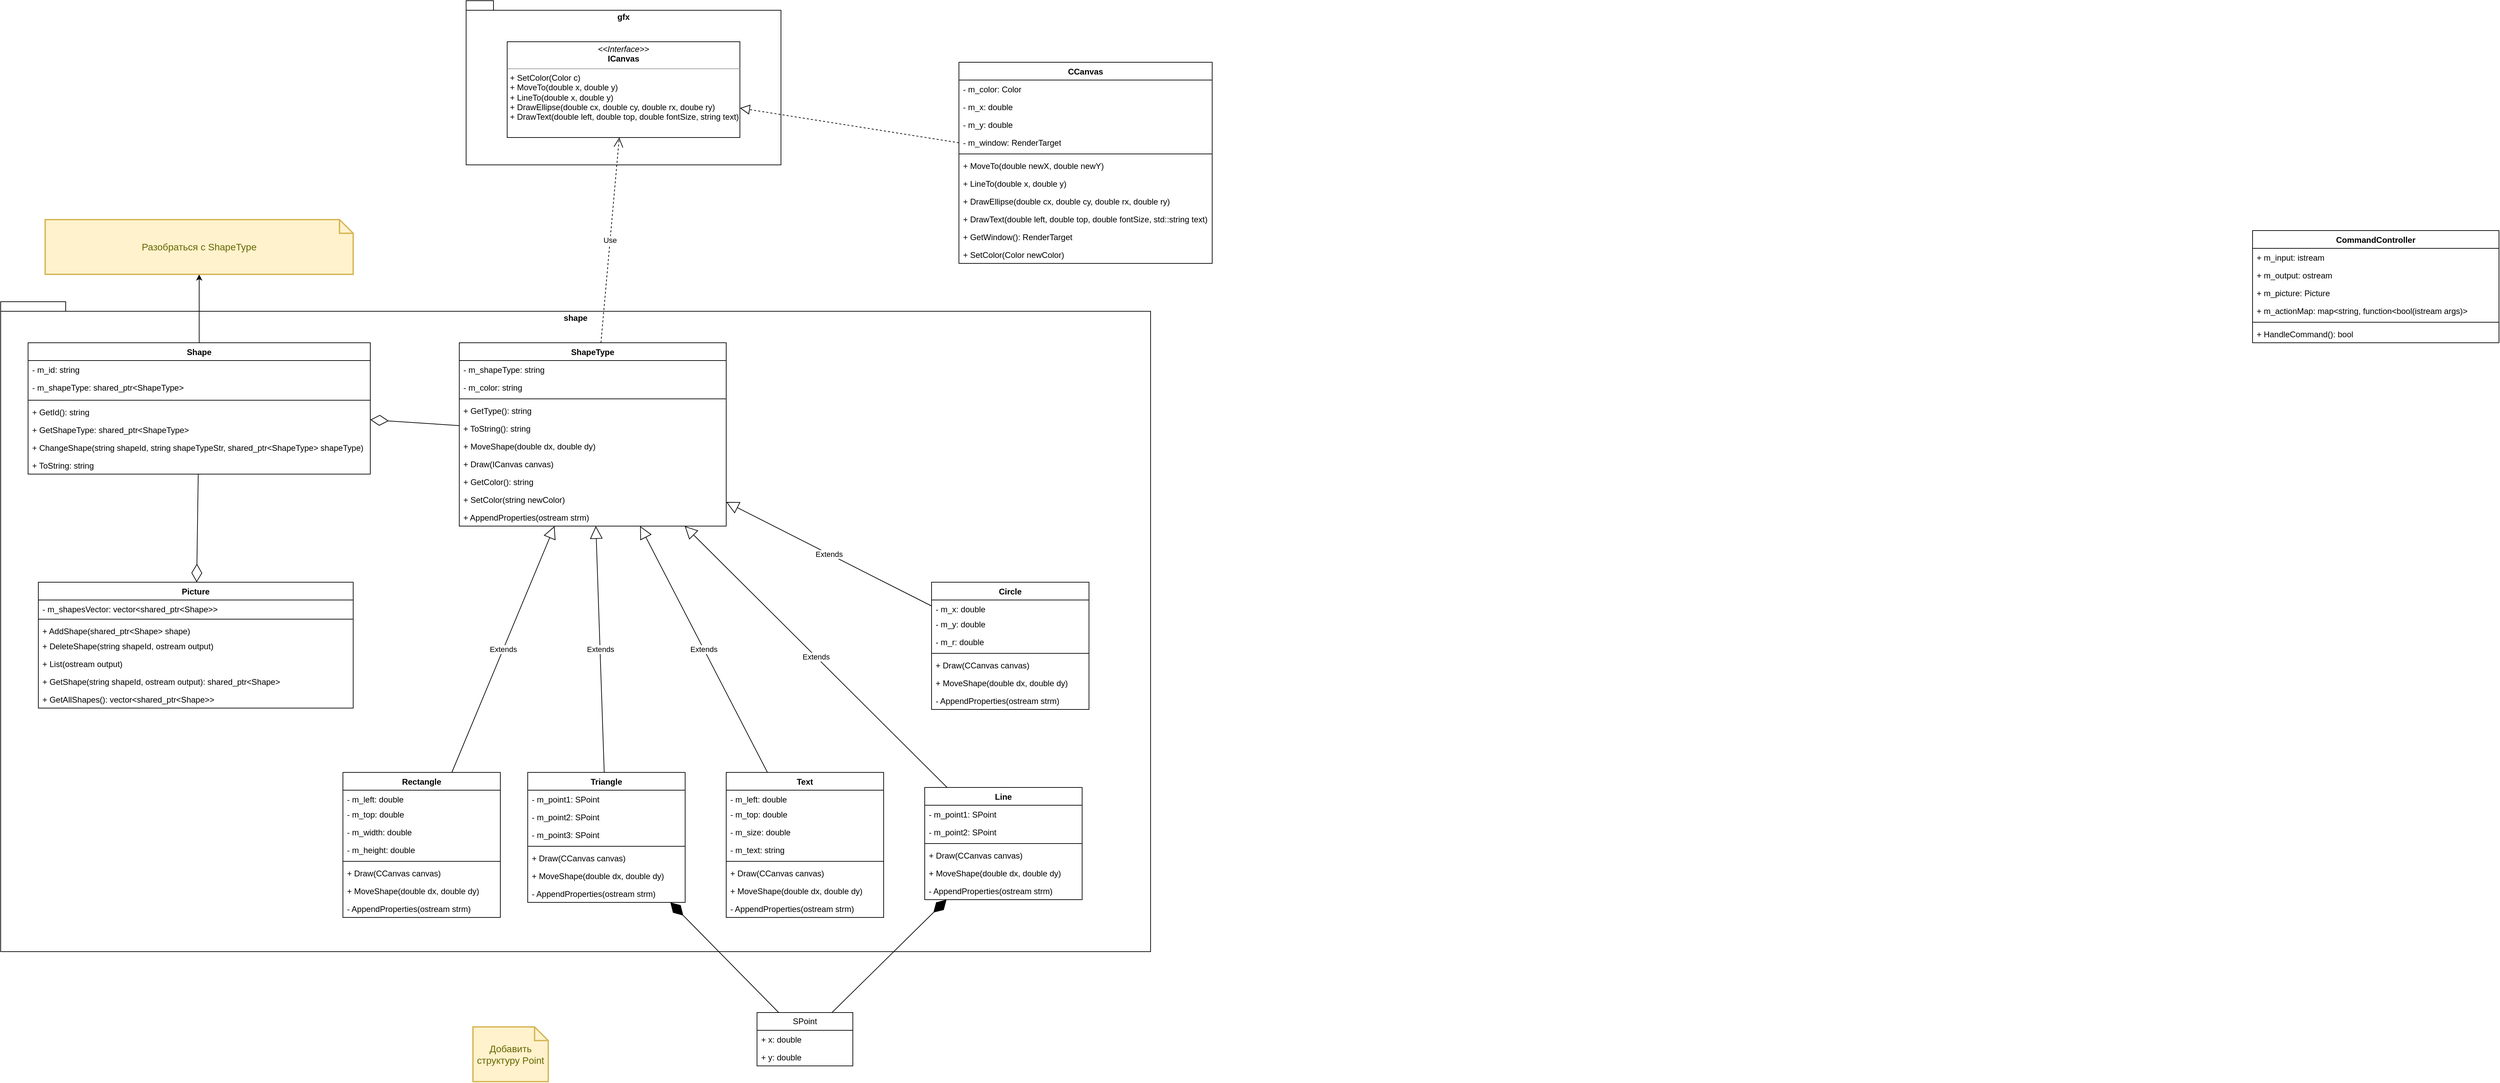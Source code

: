<mxfile version="22.1.18" type="device">
  <diagram name="Страница — 1" id="nJPeMRBX9m33vV_Kvsoa">
    <mxGraphModel dx="1313" dy="1822" grid="1" gridSize="10" guides="1" tooltips="1" connect="1" arrows="1" fold="1" page="1" pageScale="1" pageWidth="827" pageHeight="1169" math="0" shadow="0">
      <root>
        <mxCell id="0" />
        <mxCell id="1" parent="0" />
        <mxCell id="MxC2BdAEAgkzhx6BI11L-1" value="&lt;div style=&quot;line-height: 120%;&quot;&gt;&lt;span style=&quot;background-color: initial;&quot;&gt;&lt;font style=&quot;font-size: 12px;&quot;&gt;shape&lt;/font&gt;&lt;/span&gt;&lt;/div&gt;" style="shape=folder;fontStyle=1;spacingTop=10;tabWidth=40;tabHeight=14;tabPosition=left;html=1;whiteSpace=wrap;align=center;verticalAlign=top;" parent="1" vertex="1">
          <mxGeometry x="90" y="130" width="1680" height="950" as="geometry" />
        </mxCell>
        <mxCell id="4IrmZyPE69diGE8VM_Qp-2" style="edgeStyle=orthogonalEdgeStyle;rounded=0;orthogonalLoop=1;jettySize=auto;html=1;" parent="1" source="MxC2BdAEAgkzhx6BI11L-2" target="4IrmZyPE69diGE8VM_Qp-1" edge="1">
          <mxGeometry relative="1" as="geometry" />
        </mxCell>
        <mxCell id="MxC2BdAEAgkzhx6BI11L-2" value="Shape" style="swimlane;fontStyle=1;align=center;verticalAlign=top;childLayout=stackLayout;horizontal=1;startSize=26;horizontalStack=0;resizeParent=1;resizeParentMax=0;resizeLast=0;collapsible=1;marginBottom=0;whiteSpace=wrap;html=1;" parent="1" vertex="1">
          <mxGeometry x="130" y="190" width="500" height="192" as="geometry" />
        </mxCell>
        <mxCell id="MxC2BdAEAgkzhx6BI11L-3" value="- m_id: string" style="text;strokeColor=none;fillColor=none;align=left;verticalAlign=top;spacingLeft=4;spacingRight=4;overflow=hidden;rotatable=0;points=[[0,0.5],[1,0.5]];portConstraint=eastwest;whiteSpace=wrap;html=1;" parent="MxC2BdAEAgkzhx6BI11L-2" vertex="1">
          <mxGeometry y="26" width="500" height="26" as="geometry" />
        </mxCell>
        <mxCell id="MxC2BdAEAgkzhx6BI11L-6" value="- m_shapeType: shared_ptr&amp;lt;ShapeType&amp;gt;" style="text;align=left;verticalAlign=top;spacingLeft=4;spacingRight=4;overflow=hidden;rotatable=0;points=[[0,0.5],[1,0.5]];portConstraint=eastwest;whiteSpace=wrap;html=1;" parent="MxC2BdAEAgkzhx6BI11L-2" vertex="1">
          <mxGeometry y="52" width="500" height="28" as="geometry" />
        </mxCell>
        <mxCell id="MxC2BdAEAgkzhx6BI11L-4" value="" style="line;strokeWidth=1;fillColor=none;align=left;verticalAlign=middle;spacingTop=-1;spacingLeft=3;spacingRight=3;rotatable=0;labelPosition=right;points=[];portConstraint=eastwest;strokeColor=inherit;" parent="MxC2BdAEAgkzhx6BI11L-2" vertex="1">
          <mxGeometry y="80" width="500" height="8" as="geometry" />
        </mxCell>
        <mxCell id="MxC2BdAEAgkzhx6BI11L-5" value="+ GetId(): string" style="text;strokeColor=none;fillColor=none;align=left;verticalAlign=top;spacingLeft=4;spacingRight=4;overflow=hidden;rotatable=0;points=[[0,0.5],[1,0.5]];portConstraint=eastwest;whiteSpace=wrap;html=1;" parent="MxC2BdAEAgkzhx6BI11L-2" vertex="1">
          <mxGeometry y="88" width="500" height="26" as="geometry" />
        </mxCell>
        <mxCell id="MxC2BdAEAgkzhx6BI11L-10" value="+ GetShapeType: shared_ptr&amp;lt;ShapeType&amp;gt;" style="text;align=left;verticalAlign=top;spacingLeft=4;spacingRight=4;overflow=hidden;rotatable=0;points=[[0,0.5],[1,0.5]];portConstraint=eastwest;whiteSpace=wrap;html=1;" parent="MxC2BdAEAgkzhx6BI11L-2" vertex="1">
          <mxGeometry y="114" width="500" height="26" as="geometry" />
        </mxCell>
        <mxCell id="MxC2BdAEAgkzhx6BI11L-11" value="+ ChangeShape(string shapeId, string shapeTypeStr, shared_ptr&amp;lt;ShapeType&amp;gt; shapeType)" style="text;strokeColor=none;fillColor=none;align=left;verticalAlign=top;spacingLeft=4;spacingRight=4;overflow=hidden;rotatable=0;points=[[0,0.5],[1,0.5]];portConstraint=eastwest;whiteSpace=wrap;html=1;" parent="MxC2BdAEAgkzhx6BI11L-2" vertex="1">
          <mxGeometry y="140" width="500" height="26" as="geometry" />
        </mxCell>
        <mxCell id="MxC2BdAEAgkzhx6BI11L-9" value="+ ToString: string" style="text;strokeColor=none;fillColor=none;align=left;verticalAlign=top;spacingLeft=4;spacingRight=4;overflow=hidden;rotatable=0;points=[[0,0.5],[1,0.5]];portConstraint=eastwest;whiteSpace=wrap;html=1;" parent="MxC2BdAEAgkzhx6BI11L-2" vertex="1">
          <mxGeometry y="166" width="500" height="26" as="geometry" />
        </mxCell>
        <mxCell id="MxC2BdAEAgkzhx6BI11L-12" value="ShapeType" style="swimlane;fontStyle=1;align=center;verticalAlign=top;childLayout=stackLayout;horizontal=1;startSize=26;horizontalStack=0;resizeParent=1;resizeParentMax=0;resizeLast=0;collapsible=1;marginBottom=0;whiteSpace=wrap;html=1;" parent="1" vertex="1">
          <mxGeometry x="760" y="190" width="390" height="268" as="geometry" />
        </mxCell>
        <mxCell id="MxC2BdAEAgkzhx6BI11L-16" value="- m_shapeType: string" style="text;strokeColor=none;fillColor=none;align=left;verticalAlign=top;spacingLeft=4;spacingRight=4;overflow=hidden;rotatable=0;points=[[0,0.5],[1,0.5]];portConstraint=eastwest;whiteSpace=wrap;html=1;" parent="MxC2BdAEAgkzhx6BI11L-12" vertex="1">
          <mxGeometry y="26" width="390" height="26" as="geometry" />
        </mxCell>
        <mxCell id="MxC2BdAEAgkzhx6BI11L-13" value="- m_color: string" style="text;strokeColor=none;fillColor=none;align=left;verticalAlign=top;spacingLeft=4;spacingRight=4;overflow=hidden;rotatable=0;points=[[0,0.5],[1,0.5]];portConstraint=eastwest;whiteSpace=wrap;html=1;" parent="MxC2BdAEAgkzhx6BI11L-12" vertex="1">
          <mxGeometry y="52" width="390" height="26" as="geometry" />
        </mxCell>
        <mxCell id="MxC2BdAEAgkzhx6BI11L-14" value="" style="line;strokeWidth=1;fillColor=none;align=left;verticalAlign=middle;spacingTop=-1;spacingLeft=3;spacingRight=3;rotatable=0;labelPosition=right;points=[];portConstraint=eastwest;strokeColor=inherit;" parent="MxC2BdAEAgkzhx6BI11L-12" vertex="1">
          <mxGeometry y="78" width="390" height="8" as="geometry" />
        </mxCell>
        <mxCell id="MxC2BdAEAgkzhx6BI11L-15" value="+ GetType(): string" style="text;strokeColor=none;fillColor=none;align=left;verticalAlign=top;spacingLeft=4;spacingRight=4;overflow=hidden;rotatable=0;points=[[0,0.5],[1,0.5]];portConstraint=eastwest;whiteSpace=wrap;html=1;" parent="MxC2BdAEAgkzhx6BI11L-12" vertex="1">
          <mxGeometry y="86" width="390" height="26" as="geometry" />
        </mxCell>
        <mxCell id="MxC2BdAEAgkzhx6BI11L-18" value="+ ToString(): string" style="text;strokeColor=none;fillColor=none;align=left;verticalAlign=top;spacingLeft=4;spacingRight=4;overflow=hidden;rotatable=0;points=[[0,0.5],[1,0.5]];portConstraint=eastwest;whiteSpace=wrap;html=1;" parent="MxC2BdAEAgkzhx6BI11L-12" vertex="1">
          <mxGeometry y="112" width="390" height="26" as="geometry" />
        </mxCell>
        <mxCell id="MxC2BdAEAgkzhx6BI11L-21" value="+ MoveShape(double dx, double dy)" style="text;strokeColor=none;fillColor=none;align=left;verticalAlign=top;spacingLeft=4;spacingRight=4;overflow=hidden;rotatable=0;points=[[0,0.5],[1,0.5]];portConstraint=eastwest;whiteSpace=wrap;html=1;" parent="MxC2BdAEAgkzhx6BI11L-12" vertex="1">
          <mxGeometry y="138" width="390" height="26" as="geometry" />
        </mxCell>
        <mxCell id="MxC2BdAEAgkzhx6BI11L-23" value="+ Draw(ICanvas canvas)" style="text;align=left;verticalAlign=top;spacingLeft=4;spacingRight=4;overflow=hidden;rotatable=0;points=[[0,0.5],[1,0.5]];portConstraint=eastwest;whiteSpace=wrap;html=1;" parent="MxC2BdAEAgkzhx6BI11L-12" vertex="1">
          <mxGeometry y="164" width="390" height="26" as="geometry" />
        </mxCell>
        <mxCell id="MxC2BdAEAgkzhx6BI11L-17" value="+ GetColor(): string" style="text;strokeColor=none;fillColor=none;align=left;verticalAlign=top;spacingLeft=4;spacingRight=4;overflow=hidden;rotatable=0;points=[[0,0.5],[1,0.5]];portConstraint=eastwest;whiteSpace=wrap;html=1;" parent="MxC2BdAEAgkzhx6BI11L-12" vertex="1">
          <mxGeometry y="190" width="390" height="26" as="geometry" />
        </mxCell>
        <mxCell id="MxC2BdAEAgkzhx6BI11L-19" value="+ SetColor(string newColor)&amp;nbsp;" style="text;strokeColor=none;fillColor=none;align=left;verticalAlign=top;spacingLeft=4;spacingRight=4;overflow=hidden;rotatable=0;points=[[0,0.5],[1,0.5]];portConstraint=eastwest;whiteSpace=wrap;html=1;" parent="MxC2BdAEAgkzhx6BI11L-12" vertex="1">
          <mxGeometry y="216" width="390" height="26" as="geometry" />
        </mxCell>
        <mxCell id="MxC2BdAEAgkzhx6BI11L-22" value="+ AppendProperties(ostream strm)" style="text;strokeColor=none;fillColor=none;align=left;verticalAlign=top;spacingLeft=4;spacingRight=4;overflow=hidden;rotatable=0;points=[[0,0.5],[1,0.5]];portConstraint=eastwest;whiteSpace=wrap;html=1;" parent="MxC2BdAEAgkzhx6BI11L-12" vertex="1">
          <mxGeometry y="242" width="390" height="26" as="geometry" />
        </mxCell>
        <mxCell id="MxC2BdAEAgkzhx6BI11L-33" value="SPoint" style="swimlane;fontStyle=0;childLayout=stackLayout;horizontal=1;startSize=26;fillColor=none;horizontalStack=0;resizeParent=1;resizeParentMax=0;resizeLast=0;collapsible=1;marginBottom=0;whiteSpace=wrap;html=1;" parent="1" vertex="1">
          <mxGeometry x="1195" y="1169" width="140" height="78" as="geometry" />
        </mxCell>
        <mxCell id="MxC2BdAEAgkzhx6BI11L-35" value="+ x: double" style="text;strokeColor=none;fillColor=none;align=left;verticalAlign=top;spacingLeft=4;spacingRight=4;overflow=hidden;rotatable=0;points=[[0,0.5],[1,0.5]];portConstraint=eastwest;whiteSpace=wrap;html=1;" parent="MxC2BdAEAgkzhx6BI11L-33" vertex="1">
          <mxGeometry y="26" width="140" height="26" as="geometry" />
        </mxCell>
        <mxCell id="MxC2BdAEAgkzhx6BI11L-36" value="+ y: double" style="text;strokeColor=none;fillColor=none;align=left;verticalAlign=top;spacingLeft=4;spacingRight=4;overflow=hidden;rotatable=0;points=[[0,0.5],[1,0.5]];portConstraint=eastwest;whiteSpace=wrap;html=1;" parent="MxC2BdAEAgkzhx6BI11L-33" vertex="1">
          <mxGeometry y="52" width="140" height="26" as="geometry" />
        </mxCell>
        <mxCell id="MxC2BdAEAgkzhx6BI11L-37" value="CommandController" style="swimlane;fontStyle=1;align=center;verticalAlign=top;childLayout=stackLayout;horizontal=1;startSize=26;horizontalStack=0;resizeParent=1;resizeParentMax=0;resizeLast=0;collapsible=1;marginBottom=0;whiteSpace=wrap;html=1;" parent="1" vertex="1">
          <mxGeometry x="3380" y="26" width="360" height="164" as="geometry" />
        </mxCell>
        <mxCell id="MxC2BdAEAgkzhx6BI11L-38" value="+ m_input: istream" style="text;strokeColor=none;fillColor=none;align=left;verticalAlign=top;spacingLeft=4;spacingRight=4;overflow=hidden;rotatable=0;points=[[0,0.5],[1,0.5]];portConstraint=eastwest;whiteSpace=wrap;html=1;" parent="MxC2BdAEAgkzhx6BI11L-37" vertex="1">
          <mxGeometry y="26" width="360" height="26" as="geometry" />
        </mxCell>
        <mxCell id="MxC2BdAEAgkzhx6BI11L-41" value="+ m_output: ostream" style="text;strokeColor=none;fillColor=none;align=left;verticalAlign=top;spacingLeft=4;spacingRight=4;overflow=hidden;rotatable=0;points=[[0,0.5],[1,0.5]];portConstraint=eastwest;whiteSpace=wrap;html=1;" parent="MxC2BdAEAgkzhx6BI11L-37" vertex="1">
          <mxGeometry y="52" width="360" height="26" as="geometry" />
        </mxCell>
        <mxCell id="MxC2BdAEAgkzhx6BI11L-42" value="+ m_picture: Picture" style="text;strokeColor=none;fillColor=none;align=left;verticalAlign=top;spacingLeft=4;spacingRight=4;overflow=hidden;rotatable=0;points=[[0,0.5],[1,0.5]];portConstraint=eastwest;whiteSpace=wrap;html=1;" parent="MxC2BdAEAgkzhx6BI11L-37" vertex="1">
          <mxGeometry y="78" width="360" height="26" as="geometry" />
        </mxCell>
        <mxCell id="MxC2BdAEAgkzhx6BI11L-43" value="+ m_actionMap: map&amp;lt;string, function&amp;lt;bool(istream args)&amp;gt;" style="text;strokeColor=none;fillColor=none;align=left;verticalAlign=top;spacingLeft=4;spacingRight=4;overflow=hidden;rotatable=0;points=[[0,0.5],[1,0.5]];portConstraint=eastwest;whiteSpace=wrap;html=1;" parent="MxC2BdAEAgkzhx6BI11L-37" vertex="1">
          <mxGeometry y="104" width="360" height="26" as="geometry" />
        </mxCell>
        <mxCell id="MxC2BdAEAgkzhx6BI11L-39" value="" style="line;strokeWidth=1;fillColor=none;align=left;verticalAlign=middle;spacingTop=-1;spacingLeft=3;spacingRight=3;rotatable=0;labelPosition=right;points=[];portConstraint=eastwest;strokeColor=inherit;" parent="MxC2BdAEAgkzhx6BI11L-37" vertex="1">
          <mxGeometry y="130" width="360" height="8" as="geometry" />
        </mxCell>
        <mxCell id="MxC2BdAEAgkzhx6BI11L-40" value="+ HandleCommand(): bool" style="text;strokeColor=none;fillColor=none;align=left;verticalAlign=top;spacingLeft=4;spacingRight=4;overflow=hidden;rotatable=0;points=[[0,0.5],[1,0.5]];portConstraint=eastwest;whiteSpace=wrap;html=1;" parent="MxC2BdAEAgkzhx6BI11L-37" vertex="1">
          <mxGeometry y="138" width="360" height="26" as="geometry" />
        </mxCell>
        <mxCell id="MxC2BdAEAgkzhx6BI11L-44" value="gfx" style="shape=folder;fontStyle=1;spacingTop=10;tabWidth=40;tabHeight=14;tabPosition=left;html=1;whiteSpace=wrap;verticalAlign=top;" parent="1" vertex="1">
          <mxGeometry x="770" y="-310" width="460" height="240" as="geometry" />
        </mxCell>
        <mxCell id="MxC2BdAEAgkzhx6BI11L-45" value="&lt;p style=&quot;margin:0px;margin-top:4px;text-align:center;&quot;&gt;&lt;i&gt;&amp;lt;&amp;lt;Interface&amp;gt;&amp;gt;&lt;/i&gt;&lt;br&gt;&lt;b&gt;ICanvas&lt;/b&gt;&lt;/p&gt;&lt;hr size=&quot;1&quot;&gt;&lt;p style=&quot;margin:0px;margin-left:4px;&quot;&gt;+ SetColor(Color c)&lt;br&gt;+ MoveTo(double x, double y)&lt;/p&gt;&lt;p style=&quot;margin:0px;margin-left:4px;&quot;&gt;+ LineTo(double x, double y)&lt;br&gt;&lt;/p&gt;&lt;p style=&quot;margin:0px;margin-left:4px;&quot;&gt;+ DrawEllipse(double cx, double cy, double rx, doube ry)&lt;/p&gt;&lt;p style=&quot;margin:0px;margin-left:4px;&quot;&gt;+ DrawText(double left, double top, double fontSize, string text)&lt;/p&gt;" style="verticalAlign=top;align=left;overflow=fill;fontSize=12;fontFamily=Helvetica;html=1;whiteSpace=wrap;" parent="1" vertex="1">
          <mxGeometry x="830" y="-250" width="340" height="140" as="geometry" />
        </mxCell>
        <mxCell id="MxC2BdAEAgkzhx6BI11L-50" value="CCanvas" style="swimlane;fontStyle=1;align=center;verticalAlign=top;childLayout=stackLayout;horizontal=1;startSize=26;horizontalStack=0;resizeParent=1;resizeParentMax=0;resizeLast=0;collapsible=1;marginBottom=0;whiteSpace=wrap;html=1;" parent="1" vertex="1">
          <mxGeometry x="1490" y="-220" width="370" height="294" as="geometry" />
        </mxCell>
        <mxCell id="MxC2BdAEAgkzhx6BI11L-51" value="- m_color: Color" style="text;strokeColor=none;fillColor=none;align=left;verticalAlign=top;spacingLeft=4;spacingRight=4;overflow=hidden;rotatable=0;points=[[0,0.5],[1,0.5]];portConstraint=eastwest;whiteSpace=wrap;html=1;" parent="MxC2BdAEAgkzhx6BI11L-50" vertex="1">
          <mxGeometry y="26" width="370" height="26" as="geometry" />
        </mxCell>
        <mxCell id="MxC2BdAEAgkzhx6BI11L-55" value="- m_x: double" style="text;strokeColor=none;fillColor=none;align=left;verticalAlign=top;spacingLeft=4;spacingRight=4;overflow=hidden;rotatable=0;points=[[0,0.5],[1,0.5]];portConstraint=eastwest;whiteSpace=wrap;html=1;" parent="MxC2BdAEAgkzhx6BI11L-50" vertex="1">
          <mxGeometry y="52" width="370" height="26" as="geometry" />
        </mxCell>
        <mxCell id="MxC2BdAEAgkzhx6BI11L-54" value="- m_y: double" style="text;strokeColor=none;fillColor=none;align=left;verticalAlign=top;spacingLeft=4;spacingRight=4;overflow=hidden;rotatable=0;points=[[0,0.5],[1,0.5]];portConstraint=eastwest;whiteSpace=wrap;html=1;" parent="MxC2BdAEAgkzhx6BI11L-50" vertex="1">
          <mxGeometry y="78" width="370" height="26" as="geometry" />
        </mxCell>
        <mxCell id="MxC2BdAEAgkzhx6BI11L-56" value="- m_window: RenderTarget" style="text;strokeColor=none;fillColor=none;align=left;verticalAlign=top;spacingLeft=4;spacingRight=4;overflow=hidden;rotatable=0;points=[[0,0.5],[1,0.5]];portConstraint=eastwest;whiteSpace=wrap;html=1;" parent="MxC2BdAEAgkzhx6BI11L-50" vertex="1">
          <mxGeometry y="104" width="370" height="26" as="geometry" />
        </mxCell>
        <mxCell id="MxC2BdAEAgkzhx6BI11L-52" value="" style="line;strokeWidth=1;fillColor=none;align=left;verticalAlign=middle;spacingTop=-1;spacingLeft=3;spacingRight=3;rotatable=0;labelPosition=right;points=[];portConstraint=eastwest;strokeColor=inherit;" parent="MxC2BdAEAgkzhx6BI11L-50" vertex="1">
          <mxGeometry y="130" width="370" height="8" as="geometry" />
        </mxCell>
        <mxCell id="MxC2BdAEAgkzhx6BI11L-59" value="+ MoveTo(double newX, double newY)" style="text;strokeColor=none;fillColor=none;align=left;verticalAlign=top;spacingLeft=4;spacingRight=4;overflow=hidden;rotatable=0;points=[[0,0.5],[1,0.5]];portConstraint=eastwest;whiteSpace=wrap;html=1;" parent="MxC2BdAEAgkzhx6BI11L-50" vertex="1">
          <mxGeometry y="138" width="370" height="26" as="geometry" />
        </mxCell>
        <mxCell id="MxC2BdAEAgkzhx6BI11L-58" value="+ LineTo(double x, double y)" style="text;strokeColor=none;fillColor=none;align=left;verticalAlign=top;spacingLeft=4;spacingRight=4;overflow=hidden;rotatable=0;points=[[0,0.5],[1,0.5]];portConstraint=eastwest;whiteSpace=wrap;html=1;" parent="MxC2BdAEAgkzhx6BI11L-50" vertex="1">
          <mxGeometry y="164" width="370" height="26" as="geometry" />
        </mxCell>
        <mxCell id="MxC2BdAEAgkzhx6BI11L-62" value="+ DrawEllipse(double cx, double cy, double rx, double ry)" style="text;strokeColor=none;fillColor=none;align=left;verticalAlign=top;spacingLeft=4;spacingRight=4;overflow=hidden;rotatable=0;points=[[0,0.5],[1,0.5]];portConstraint=eastwest;whiteSpace=wrap;html=1;" parent="MxC2BdAEAgkzhx6BI11L-50" vertex="1">
          <mxGeometry y="190" width="370" height="26" as="geometry" />
        </mxCell>
        <mxCell id="MxC2BdAEAgkzhx6BI11L-60" value="+ DrawText(double left, double top, double fontSize, std::string text)" style="text;strokeColor=none;fillColor=none;align=left;verticalAlign=top;spacingLeft=4;spacingRight=4;overflow=hidden;rotatable=0;points=[[0,0.5],[1,0.5]];portConstraint=eastwest;whiteSpace=wrap;html=1;" parent="MxC2BdAEAgkzhx6BI11L-50" vertex="1">
          <mxGeometry y="216" width="370" height="26" as="geometry" />
        </mxCell>
        <mxCell id="MxC2BdAEAgkzhx6BI11L-63" value="+ GetWindow(): RenderTarget" style="text;strokeColor=none;fillColor=none;align=left;verticalAlign=top;spacingLeft=4;spacingRight=4;overflow=hidden;rotatable=0;points=[[0,0.5],[1,0.5]];portConstraint=eastwest;whiteSpace=wrap;html=1;" parent="MxC2BdAEAgkzhx6BI11L-50" vertex="1">
          <mxGeometry y="242" width="370" height="26" as="geometry" />
        </mxCell>
        <mxCell id="MxC2BdAEAgkzhx6BI11L-53" value="+ SetColor(Color newColor)" style="text;strokeColor=none;fillColor=none;align=left;verticalAlign=top;spacingLeft=4;spacingRight=4;overflow=hidden;rotatable=0;points=[[0,0.5],[1,0.5]];portConstraint=eastwest;whiteSpace=wrap;html=1;" parent="MxC2BdAEAgkzhx6BI11L-50" vertex="1">
          <mxGeometry y="268" width="370" height="26" as="geometry" />
        </mxCell>
        <mxCell id="MxC2BdAEAgkzhx6BI11L-64" value="" style="endArrow=block;dashed=1;endFill=0;endSize=12;html=1;rounded=0;" parent="1" source="MxC2BdAEAgkzhx6BI11L-50" target="MxC2BdAEAgkzhx6BI11L-45" edge="1">
          <mxGeometry width="160" relative="1" as="geometry">
            <mxPoint x="850" y="30" as="sourcePoint" />
            <mxPoint x="1010" y="30" as="targetPoint" />
          </mxGeometry>
        </mxCell>
        <mxCell id="MxC2BdAEAgkzhx6BI11L-65" value="Circle" style="swimlane;fontStyle=1;align=center;verticalAlign=top;childLayout=stackLayout;horizontal=1;startSize=26;horizontalStack=0;resizeParent=1;resizeParentMax=0;resizeLast=0;collapsible=1;marginBottom=0;whiteSpace=wrap;html=1;" parent="1" vertex="1">
          <mxGeometry x="1450" y="540" width="230" height="186" as="geometry" />
        </mxCell>
        <mxCell id="MxC2BdAEAgkzhx6BI11L-66" value="- m_x: double" style="text;strokeColor=none;fillColor=none;align=left;verticalAlign=top;spacingLeft=4;spacingRight=4;overflow=hidden;rotatable=0;points=[[0,0.5],[1,0.5]];portConstraint=eastwest;whiteSpace=wrap;html=1;" parent="MxC2BdAEAgkzhx6BI11L-65" vertex="1">
          <mxGeometry y="26" width="230" height="22" as="geometry" />
        </mxCell>
        <mxCell id="MxC2BdAEAgkzhx6BI11L-69" value="- m_y: double" style="text;strokeColor=none;fillColor=none;align=left;verticalAlign=top;spacingLeft=4;spacingRight=4;overflow=hidden;rotatable=0;points=[[0,0.5],[1,0.5]];portConstraint=eastwest;whiteSpace=wrap;html=1;" parent="MxC2BdAEAgkzhx6BI11L-65" vertex="1">
          <mxGeometry y="48" width="230" height="26" as="geometry" />
        </mxCell>
        <mxCell id="MxC2BdAEAgkzhx6BI11L-70" value="- m_r: double" style="text;strokeColor=none;fillColor=none;align=left;verticalAlign=top;spacingLeft=4;spacingRight=4;overflow=hidden;rotatable=0;points=[[0,0.5],[1,0.5]];portConstraint=eastwest;whiteSpace=wrap;html=1;" parent="MxC2BdAEAgkzhx6BI11L-65" vertex="1">
          <mxGeometry y="74" width="230" height="26" as="geometry" />
        </mxCell>
        <mxCell id="MxC2BdAEAgkzhx6BI11L-67" value="" style="line;strokeWidth=1;fillColor=none;align=left;verticalAlign=middle;spacingTop=-1;spacingLeft=3;spacingRight=3;rotatable=0;labelPosition=right;points=[];portConstraint=eastwest;strokeColor=inherit;" parent="MxC2BdAEAgkzhx6BI11L-65" vertex="1">
          <mxGeometry y="100" width="230" height="8" as="geometry" />
        </mxCell>
        <mxCell id="MxC2BdAEAgkzhx6BI11L-71" value="+ Draw(CCanvas canvas)" style="text;strokeColor=none;fillColor=none;align=left;verticalAlign=top;spacingLeft=4;spacingRight=4;overflow=hidden;rotatable=0;points=[[0,0.5],[1,0.5]];portConstraint=eastwest;whiteSpace=wrap;html=1;" parent="MxC2BdAEAgkzhx6BI11L-65" vertex="1">
          <mxGeometry y="108" width="230" height="26" as="geometry" />
        </mxCell>
        <mxCell id="MxC2BdAEAgkzhx6BI11L-72" value="+ MoveShape(double dx, double dy)" style="text;strokeColor=none;fillColor=none;align=left;verticalAlign=top;spacingLeft=4;spacingRight=4;overflow=hidden;rotatable=0;points=[[0,0.5],[1,0.5]];portConstraint=eastwest;whiteSpace=wrap;html=1;" parent="MxC2BdAEAgkzhx6BI11L-65" vertex="1">
          <mxGeometry y="134" width="230" height="26" as="geometry" />
        </mxCell>
        <mxCell id="MxC2BdAEAgkzhx6BI11L-68" value="- AppendProperties(ostream strm)" style="text;strokeColor=none;fillColor=none;align=left;verticalAlign=top;spacingLeft=4;spacingRight=4;overflow=hidden;rotatable=0;points=[[0,0.5],[1,0.5]];portConstraint=eastwest;whiteSpace=wrap;html=1;" parent="MxC2BdAEAgkzhx6BI11L-65" vertex="1">
          <mxGeometry y="160" width="230" height="26" as="geometry" />
        </mxCell>
        <mxCell id="MxC2BdAEAgkzhx6BI11L-73" value="Extends" style="endArrow=block;endSize=16;endFill=0;html=1;rounded=0;" parent="1" source="MxC2BdAEAgkzhx6BI11L-65" target="MxC2BdAEAgkzhx6BI11L-12" edge="1">
          <mxGeometry width="160" relative="1" as="geometry">
            <mxPoint x="650" y="640" as="sourcePoint" />
            <mxPoint x="810" y="640" as="targetPoint" />
          </mxGeometry>
        </mxCell>
        <mxCell id="MxC2BdAEAgkzhx6BI11L-83" value="Line" style="swimlane;fontStyle=1;align=center;verticalAlign=top;childLayout=stackLayout;horizontal=1;startSize=26;horizontalStack=0;resizeParent=1;resizeParentMax=0;resizeLast=0;collapsible=1;marginBottom=0;whiteSpace=wrap;html=1;" parent="1" vertex="1">
          <mxGeometry x="1440" y="840" width="230" height="164" as="geometry" />
        </mxCell>
        <mxCell id="iy31GjfVQYXEVx-6DrOy-4" value="- m_point1: SPoint" style="text;strokeColor=none;fillColor=none;align=left;verticalAlign=top;spacingLeft=4;spacingRight=4;overflow=hidden;rotatable=0;points=[[0,0.5],[1,0.5]];portConstraint=eastwest;whiteSpace=wrap;html=1;" parent="MxC2BdAEAgkzhx6BI11L-83" vertex="1">
          <mxGeometry y="26" width="230" height="26" as="geometry" />
        </mxCell>
        <mxCell id="MxC2BdAEAgkzhx6BI11L-86" value="- m_point2: SPoint" style="text;strokeColor=none;fillColor=none;align=left;verticalAlign=top;spacingLeft=4;spacingRight=4;overflow=hidden;rotatable=0;points=[[0,0.5],[1,0.5]];portConstraint=eastwest;whiteSpace=wrap;html=1;" parent="MxC2BdAEAgkzhx6BI11L-83" vertex="1">
          <mxGeometry y="52" width="230" height="26" as="geometry" />
        </mxCell>
        <mxCell id="MxC2BdAEAgkzhx6BI11L-87" value="" style="line;strokeWidth=1;fillColor=none;align=left;verticalAlign=middle;spacingTop=-1;spacingLeft=3;spacingRight=3;rotatable=0;labelPosition=right;points=[];portConstraint=eastwest;strokeColor=inherit;" parent="MxC2BdAEAgkzhx6BI11L-83" vertex="1">
          <mxGeometry y="78" width="230" height="8" as="geometry" />
        </mxCell>
        <mxCell id="MxC2BdAEAgkzhx6BI11L-88" value="+ Draw(CCanvas canvas)" style="text;strokeColor=none;fillColor=none;align=left;verticalAlign=top;spacingLeft=4;spacingRight=4;overflow=hidden;rotatable=0;points=[[0,0.5],[1,0.5]];portConstraint=eastwest;whiteSpace=wrap;html=1;" parent="MxC2BdAEAgkzhx6BI11L-83" vertex="1">
          <mxGeometry y="86" width="230" height="26" as="geometry" />
        </mxCell>
        <mxCell id="MxC2BdAEAgkzhx6BI11L-90" value="+ MoveShape(double dx, double dy)" style="text;strokeColor=none;fillColor=none;align=left;verticalAlign=top;spacingLeft=4;spacingRight=4;overflow=hidden;rotatable=0;points=[[0,0.5],[1,0.5]];portConstraint=eastwest;whiteSpace=wrap;html=1;" parent="MxC2BdAEAgkzhx6BI11L-83" vertex="1">
          <mxGeometry y="112" width="230" height="26" as="geometry" />
        </mxCell>
        <mxCell id="MxC2BdAEAgkzhx6BI11L-89" value="- AppendProperties(ostream strm)" style="text;strokeColor=none;fillColor=none;align=left;verticalAlign=top;spacingLeft=4;spacingRight=4;overflow=hidden;rotatable=0;points=[[0,0.5],[1,0.5]];portConstraint=eastwest;whiteSpace=wrap;html=1;" parent="MxC2BdAEAgkzhx6BI11L-83" vertex="1">
          <mxGeometry y="138" width="230" height="26" as="geometry" />
        </mxCell>
        <mxCell id="MxC2BdAEAgkzhx6BI11L-92" value="Extends" style="endArrow=block;endSize=16;endFill=0;html=1;rounded=0;" parent="1" source="MxC2BdAEAgkzhx6BI11L-83" target="MxC2BdAEAgkzhx6BI11L-12" edge="1">
          <mxGeometry width="160" relative="1" as="geometry">
            <mxPoint x="800" y="590" as="sourcePoint" />
            <mxPoint x="960" y="590" as="targetPoint" />
          </mxGeometry>
        </mxCell>
        <mxCell id="MxC2BdAEAgkzhx6BI11L-100" value="Picture" style="swimlane;fontStyle=1;align=center;verticalAlign=top;childLayout=stackLayout;horizontal=1;startSize=26;horizontalStack=0;resizeParent=1;resizeParentMax=0;resizeLast=0;collapsible=1;marginBottom=0;whiteSpace=wrap;html=1;" parent="1" vertex="1">
          <mxGeometry x="145" y="540" width="460" height="184" as="geometry" />
        </mxCell>
        <mxCell id="MxC2BdAEAgkzhx6BI11L-101" value="- m_shapesVector: vector&amp;lt;shared_ptr&amp;lt;Shape&amp;gt;&amp;gt;&amp;nbsp;" style="text;strokeColor=none;fillColor=none;align=left;verticalAlign=top;spacingLeft=4;spacingRight=4;overflow=hidden;rotatable=0;points=[[0,0.5],[1,0.5]];portConstraint=eastwest;whiteSpace=wrap;html=1;" parent="MxC2BdAEAgkzhx6BI11L-100" vertex="1">
          <mxGeometry y="26" width="460" height="24" as="geometry" />
        </mxCell>
        <mxCell id="MxC2BdAEAgkzhx6BI11L-102" value="" style="line;strokeWidth=1;fillColor=none;align=left;verticalAlign=middle;spacingTop=-1;spacingLeft=3;spacingRight=3;rotatable=0;labelPosition=right;points=[];portConstraint=eastwest;strokeColor=inherit;" parent="MxC2BdAEAgkzhx6BI11L-100" vertex="1">
          <mxGeometry y="50" width="460" height="8" as="geometry" />
        </mxCell>
        <mxCell id="MxC2BdAEAgkzhx6BI11L-103" value="+ AddShape(shared_ptr&amp;lt;Shape&amp;gt; shape)" style="text;strokeColor=none;fillColor=none;align=left;verticalAlign=top;spacingLeft=4;spacingRight=4;overflow=hidden;rotatable=0;points=[[0,0.5],[1,0.5]];portConstraint=eastwest;whiteSpace=wrap;html=1;" parent="MxC2BdAEAgkzhx6BI11L-100" vertex="1">
          <mxGeometry y="58" width="460" height="22" as="geometry" />
        </mxCell>
        <mxCell id="MxC2BdAEAgkzhx6BI11L-104" value="+ DeleteShape(string shapeId, ostream output)" style="text;strokeColor=none;fillColor=none;align=left;verticalAlign=top;spacingLeft=4;spacingRight=4;overflow=hidden;rotatable=0;points=[[0,0.5],[1,0.5]];portConstraint=eastwest;whiteSpace=wrap;html=1;" parent="MxC2BdAEAgkzhx6BI11L-100" vertex="1">
          <mxGeometry y="80" width="460" height="26" as="geometry" />
        </mxCell>
        <mxCell id="MxC2BdAEAgkzhx6BI11L-106" value="+ List(ostream output)" style="text;strokeColor=none;fillColor=none;align=left;verticalAlign=top;spacingLeft=4;spacingRight=4;overflow=hidden;rotatable=0;points=[[0,0.5],[1,0.5]];portConstraint=eastwest;whiteSpace=wrap;html=1;" parent="MxC2BdAEAgkzhx6BI11L-100" vertex="1">
          <mxGeometry y="106" width="460" height="26" as="geometry" />
        </mxCell>
        <mxCell id="MxC2BdAEAgkzhx6BI11L-108" value="+ GetShape(string shapeId, ostream output): shared_ptr&amp;lt;Shape&amp;gt;" style="text;strokeColor=none;fillColor=none;align=left;verticalAlign=top;spacingLeft=4;spacingRight=4;overflow=hidden;rotatable=0;points=[[0,0.5],[1,0.5]];portConstraint=eastwest;whiteSpace=wrap;html=1;" parent="MxC2BdAEAgkzhx6BI11L-100" vertex="1">
          <mxGeometry y="132" width="460" height="26" as="geometry" />
        </mxCell>
        <mxCell id="MxC2BdAEAgkzhx6BI11L-107" value="+ GetAllShapes(): vector&amp;lt;shared_ptr&amp;lt;Shape&amp;gt;&amp;gt;" style="text;strokeColor=none;fillColor=none;align=left;verticalAlign=top;spacingLeft=4;spacingRight=4;overflow=hidden;rotatable=0;points=[[0,0.5],[1,0.5]];portConstraint=eastwest;whiteSpace=wrap;html=1;" parent="MxC2BdAEAgkzhx6BI11L-100" vertex="1">
          <mxGeometry y="158" width="460" height="26" as="geometry" />
        </mxCell>
        <mxCell id="MxC2BdAEAgkzhx6BI11L-109" value="Rectangle" style="swimlane;fontStyle=1;align=center;verticalAlign=top;childLayout=stackLayout;horizontal=1;startSize=26;horizontalStack=0;resizeParent=1;resizeParentMax=0;resizeLast=0;collapsible=1;marginBottom=0;whiteSpace=wrap;html=1;" parent="1" vertex="1">
          <mxGeometry x="590" y="818" width="230" height="212" as="geometry" />
        </mxCell>
        <mxCell id="MxC2BdAEAgkzhx6BI11L-110" value="- m_left: double" style="text;strokeColor=none;fillColor=none;align=left;verticalAlign=top;spacingLeft=4;spacingRight=4;overflow=hidden;rotatable=0;points=[[0,0.5],[1,0.5]];portConstraint=eastwest;whiteSpace=wrap;html=1;" parent="MxC2BdAEAgkzhx6BI11L-109" vertex="1">
          <mxGeometry y="26" width="230" height="22" as="geometry" />
        </mxCell>
        <mxCell id="MxC2BdAEAgkzhx6BI11L-111" value="- m_top: double" style="text;strokeColor=none;fillColor=none;align=left;verticalAlign=top;spacingLeft=4;spacingRight=4;overflow=hidden;rotatable=0;points=[[0,0.5],[1,0.5]];portConstraint=eastwest;whiteSpace=wrap;html=1;" parent="MxC2BdAEAgkzhx6BI11L-109" vertex="1">
          <mxGeometry y="48" width="230" height="26" as="geometry" />
        </mxCell>
        <mxCell id="MxC2BdAEAgkzhx6BI11L-112" value="- m_width: double" style="text;strokeColor=none;fillColor=none;align=left;verticalAlign=top;spacingLeft=4;spacingRight=4;overflow=hidden;rotatable=0;points=[[0,0.5],[1,0.5]];portConstraint=eastwest;whiteSpace=wrap;html=1;" parent="MxC2BdAEAgkzhx6BI11L-109" vertex="1">
          <mxGeometry y="74" width="230" height="26" as="geometry" />
        </mxCell>
        <mxCell id="MxC2BdAEAgkzhx6BI11L-113" value="- m_height: double" style="text;strokeColor=none;fillColor=none;align=left;verticalAlign=top;spacingLeft=4;spacingRight=4;overflow=hidden;rotatable=0;points=[[0,0.5],[1,0.5]];portConstraint=eastwest;whiteSpace=wrap;html=1;" parent="MxC2BdAEAgkzhx6BI11L-109" vertex="1">
          <mxGeometry y="100" width="230" height="26" as="geometry" />
        </mxCell>
        <mxCell id="MxC2BdAEAgkzhx6BI11L-114" value="" style="line;strokeWidth=1;fillColor=none;align=left;verticalAlign=middle;spacingTop=-1;spacingLeft=3;spacingRight=3;rotatable=0;labelPosition=right;points=[];portConstraint=eastwest;strokeColor=inherit;" parent="MxC2BdAEAgkzhx6BI11L-109" vertex="1">
          <mxGeometry y="126" width="230" height="8" as="geometry" />
        </mxCell>
        <mxCell id="MxC2BdAEAgkzhx6BI11L-115" value="+ Draw(CCanvas canvas)" style="text;strokeColor=none;fillColor=none;align=left;verticalAlign=top;spacingLeft=4;spacingRight=4;overflow=hidden;rotatable=0;points=[[0,0.5],[1,0.5]];portConstraint=eastwest;whiteSpace=wrap;html=1;" parent="MxC2BdAEAgkzhx6BI11L-109" vertex="1">
          <mxGeometry y="134" width="230" height="26" as="geometry" />
        </mxCell>
        <mxCell id="MxC2BdAEAgkzhx6BI11L-117" value="+ MoveShape(double dx, double dy)" style="text;strokeColor=none;fillColor=none;align=left;verticalAlign=top;spacingLeft=4;spacingRight=4;overflow=hidden;rotatable=0;points=[[0,0.5],[1,0.5]];portConstraint=eastwest;whiteSpace=wrap;html=1;" parent="MxC2BdAEAgkzhx6BI11L-109" vertex="1">
          <mxGeometry y="160" width="230" height="26" as="geometry" />
        </mxCell>
        <mxCell id="MxC2BdAEAgkzhx6BI11L-116" value="- AppendProperties(ostream strm)" style="text;strokeColor=none;fillColor=none;align=left;verticalAlign=top;spacingLeft=4;spacingRight=4;overflow=hidden;rotatable=0;points=[[0,0.5],[1,0.5]];portConstraint=eastwest;whiteSpace=wrap;html=1;" parent="MxC2BdAEAgkzhx6BI11L-109" vertex="1">
          <mxGeometry y="186" width="230" height="26" as="geometry" />
        </mxCell>
        <mxCell id="MxC2BdAEAgkzhx6BI11L-118" value="Extends" style="endArrow=block;endSize=16;endFill=0;html=1;rounded=0;" parent="1" source="MxC2BdAEAgkzhx6BI11L-109" target="MxC2BdAEAgkzhx6BI11L-12" edge="1">
          <mxGeometry width="160" relative="1" as="geometry">
            <mxPoint x="980" y="570" as="sourcePoint" />
            <mxPoint x="1140" y="570" as="targetPoint" />
          </mxGeometry>
        </mxCell>
        <mxCell id="MxC2BdAEAgkzhx6BI11L-133" value="Text" style="swimlane;fontStyle=1;align=center;verticalAlign=top;childLayout=stackLayout;horizontal=1;startSize=26;horizontalStack=0;resizeParent=1;resizeParentMax=0;resizeLast=0;collapsible=1;marginBottom=0;whiteSpace=wrap;html=1;" parent="1" vertex="1">
          <mxGeometry x="1150" y="818" width="230" height="212" as="geometry" />
        </mxCell>
        <mxCell id="MxC2BdAEAgkzhx6BI11L-134" value="- m_left: double" style="text;strokeColor=none;fillColor=none;align=left;verticalAlign=top;spacingLeft=4;spacingRight=4;overflow=hidden;rotatable=0;points=[[0,0.5],[1,0.5]];portConstraint=eastwest;whiteSpace=wrap;html=1;" parent="MxC2BdAEAgkzhx6BI11L-133" vertex="1">
          <mxGeometry y="26" width="230" height="22" as="geometry" />
        </mxCell>
        <mxCell id="MxC2BdAEAgkzhx6BI11L-135" value="- m_top: double" style="text;strokeColor=none;fillColor=none;align=left;verticalAlign=top;spacingLeft=4;spacingRight=4;overflow=hidden;rotatable=0;points=[[0,0.5],[1,0.5]];portConstraint=eastwest;whiteSpace=wrap;html=1;" parent="MxC2BdAEAgkzhx6BI11L-133" vertex="1">
          <mxGeometry y="48" width="230" height="26" as="geometry" />
        </mxCell>
        <mxCell id="MxC2BdAEAgkzhx6BI11L-136" value="- m_size: double" style="text;strokeColor=none;fillColor=none;align=left;verticalAlign=top;spacingLeft=4;spacingRight=4;overflow=hidden;rotatable=0;points=[[0,0.5],[1,0.5]];portConstraint=eastwest;whiteSpace=wrap;html=1;" parent="MxC2BdAEAgkzhx6BI11L-133" vertex="1">
          <mxGeometry y="74" width="230" height="26" as="geometry" />
        </mxCell>
        <mxCell id="MxC2BdAEAgkzhx6BI11L-141" value="- m_text: string" style="text;strokeColor=none;fillColor=none;align=left;verticalAlign=top;spacingLeft=4;spacingRight=4;overflow=hidden;rotatable=0;points=[[0,0.5],[1,0.5]];portConstraint=eastwest;whiteSpace=wrap;html=1;" parent="MxC2BdAEAgkzhx6BI11L-133" vertex="1">
          <mxGeometry y="100" width="230" height="26" as="geometry" />
        </mxCell>
        <mxCell id="MxC2BdAEAgkzhx6BI11L-137" value="" style="line;strokeWidth=1;fillColor=none;align=left;verticalAlign=middle;spacingTop=-1;spacingLeft=3;spacingRight=3;rotatable=0;labelPosition=right;points=[];portConstraint=eastwest;strokeColor=inherit;" parent="MxC2BdAEAgkzhx6BI11L-133" vertex="1">
          <mxGeometry y="126" width="230" height="8" as="geometry" />
        </mxCell>
        <mxCell id="MxC2BdAEAgkzhx6BI11L-138" value="+ Draw(CCanvas canvas)" style="text;strokeColor=none;fillColor=none;align=left;verticalAlign=top;spacingLeft=4;spacingRight=4;overflow=hidden;rotatable=0;points=[[0,0.5],[1,0.5]];portConstraint=eastwest;whiteSpace=wrap;html=1;" parent="MxC2BdAEAgkzhx6BI11L-133" vertex="1">
          <mxGeometry y="134" width="230" height="26" as="geometry" />
        </mxCell>
        <mxCell id="MxC2BdAEAgkzhx6BI11L-140" value="+ MoveShape(double dx, double dy)" style="text;strokeColor=none;fillColor=none;align=left;verticalAlign=top;spacingLeft=4;spacingRight=4;overflow=hidden;rotatable=0;points=[[0,0.5],[1,0.5]];portConstraint=eastwest;whiteSpace=wrap;html=1;" parent="MxC2BdAEAgkzhx6BI11L-133" vertex="1">
          <mxGeometry y="160" width="230" height="26" as="geometry" />
        </mxCell>
        <mxCell id="MxC2BdAEAgkzhx6BI11L-139" value="- AppendProperties(ostream strm)" style="text;strokeColor=none;fillColor=none;align=left;verticalAlign=top;spacingLeft=4;spacingRight=4;overflow=hidden;rotatable=0;points=[[0,0.5],[1,0.5]];portConstraint=eastwest;whiteSpace=wrap;html=1;" parent="MxC2BdAEAgkzhx6BI11L-133" vertex="1">
          <mxGeometry y="186" width="230" height="26" as="geometry" />
        </mxCell>
        <mxCell id="MxC2BdAEAgkzhx6BI11L-142" value="Extends" style="endArrow=block;endSize=16;endFill=0;html=1;rounded=0;" parent="1" source="MxC2BdAEAgkzhx6BI11L-133" target="MxC2BdAEAgkzhx6BI11L-12" edge="1">
          <mxGeometry width="160" relative="1" as="geometry">
            <mxPoint x="1040" y="660" as="sourcePoint" />
            <mxPoint x="1200" y="660" as="targetPoint" />
          </mxGeometry>
        </mxCell>
        <mxCell id="MxC2BdAEAgkzhx6BI11L-146" value="Triangle" style="swimlane;fontStyle=1;align=center;verticalAlign=top;childLayout=stackLayout;horizontal=1;startSize=26;horizontalStack=0;resizeParent=1;resizeParentMax=0;resizeLast=0;collapsible=1;marginBottom=0;whiteSpace=wrap;html=1;" parent="1" vertex="1">
          <mxGeometry x="860" y="818" width="230" height="190" as="geometry" />
        </mxCell>
        <mxCell id="iy31GjfVQYXEVx-6DrOy-1" value="- m_point1: SPoint" style="text;strokeColor=none;fillColor=none;align=left;verticalAlign=top;spacingLeft=4;spacingRight=4;overflow=hidden;rotatable=0;points=[[0,0.5],[1,0.5]];portConstraint=eastwest;whiteSpace=wrap;html=1;" parent="MxC2BdAEAgkzhx6BI11L-146" vertex="1">
          <mxGeometry y="26" width="230" height="26" as="geometry" />
        </mxCell>
        <mxCell id="iy31GjfVQYXEVx-6DrOy-2" value="- m_point2: SPoint" style="text;strokeColor=none;fillColor=none;align=left;verticalAlign=top;spacingLeft=4;spacingRight=4;overflow=hidden;rotatable=0;points=[[0,0.5],[1,0.5]];portConstraint=eastwest;whiteSpace=wrap;html=1;" parent="MxC2BdAEAgkzhx6BI11L-146" vertex="1">
          <mxGeometry y="52" width="230" height="26" as="geometry" />
        </mxCell>
        <mxCell id="iy31GjfVQYXEVx-6DrOy-3" value="- m_point3: SPoint" style="text;strokeColor=none;fillColor=none;align=left;verticalAlign=top;spacingLeft=4;spacingRight=4;overflow=hidden;rotatable=0;points=[[0,0.5],[1,0.5]];portConstraint=eastwest;whiteSpace=wrap;html=1;" parent="MxC2BdAEAgkzhx6BI11L-146" vertex="1">
          <mxGeometry y="78" width="230" height="26" as="geometry" />
        </mxCell>
        <mxCell id="MxC2BdAEAgkzhx6BI11L-151" value="" style="line;strokeWidth=1;fillColor=none;align=left;verticalAlign=middle;spacingTop=-1;spacingLeft=3;spacingRight=3;rotatable=0;labelPosition=right;points=[];portConstraint=eastwest;strokeColor=inherit;" parent="MxC2BdAEAgkzhx6BI11L-146" vertex="1">
          <mxGeometry y="104" width="230" height="8" as="geometry" />
        </mxCell>
        <mxCell id="MxC2BdAEAgkzhx6BI11L-152" value="+ Draw(CCanvas canvas)" style="text;strokeColor=none;fillColor=none;align=left;verticalAlign=top;spacingLeft=4;spacingRight=4;overflow=hidden;rotatable=0;points=[[0,0.5],[1,0.5]];portConstraint=eastwest;whiteSpace=wrap;html=1;" parent="MxC2BdAEAgkzhx6BI11L-146" vertex="1">
          <mxGeometry y="112" width="230" height="26" as="geometry" />
        </mxCell>
        <mxCell id="MxC2BdAEAgkzhx6BI11L-154" value="+ MoveShape(double dx, double dy)" style="text;strokeColor=none;fillColor=none;align=left;verticalAlign=top;spacingLeft=4;spacingRight=4;overflow=hidden;rotatable=0;points=[[0,0.5],[1,0.5]];portConstraint=eastwest;whiteSpace=wrap;html=1;" parent="MxC2BdAEAgkzhx6BI11L-146" vertex="1">
          <mxGeometry y="138" width="230" height="26" as="geometry" />
        </mxCell>
        <mxCell id="MxC2BdAEAgkzhx6BI11L-153" value="- AppendProperties(ostream strm)" style="text;strokeColor=none;fillColor=none;align=left;verticalAlign=top;spacingLeft=4;spacingRight=4;overflow=hidden;rotatable=0;points=[[0,0.5],[1,0.5]];portConstraint=eastwest;whiteSpace=wrap;html=1;" parent="MxC2BdAEAgkzhx6BI11L-146" vertex="1">
          <mxGeometry y="164" width="230" height="26" as="geometry" />
        </mxCell>
        <mxCell id="MxC2BdAEAgkzhx6BI11L-157" value="Extends" style="endArrow=block;endSize=16;endFill=0;html=1;rounded=0;" parent="1" source="MxC2BdAEAgkzhx6BI11L-146" target="MxC2BdAEAgkzhx6BI11L-12" edge="1">
          <mxGeometry width="160" relative="1" as="geometry">
            <mxPoint x="1110" y="550" as="sourcePoint" />
            <mxPoint x="1270" y="550" as="targetPoint" />
          </mxGeometry>
        </mxCell>
        <mxCell id="MxC2BdAEAgkzhx6BI11L-161" value="" style="endArrow=diamondThin;endFill=0;endSize=24;html=1;rounded=0;" parent="1" source="MxC2BdAEAgkzhx6BI11L-12" target="MxC2BdAEAgkzhx6BI11L-2" edge="1">
          <mxGeometry width="160" relative="1" as="geometry">
            <mxPoint x="450" y="410" as="sourcePoint" />
            <mxPoint x="610" y="410" as="targetPoint" />
          </mxGeometry>
        </mxCell>
        <mxCell id="MxC2BdAEAgkzhx6BI11L-166" value="" style="endArrow=diamondThin;endFill=0;endSize=24;html=1;rounded=0;" parent="1" source="MxC2BdAEAgkzhx6BI11L-2" target="MxC2BdAEAgkzhx6BI11L-100" edge="1">
          <mxGeometry width="160" relative="1" as="geometry">
            <mxPoint x="450" y="680" as="sourcePoint" />
            <mxPoint x="610" y="680" as="targetPoint" />
          </mxGeometry>
        </mxCell>
        <mxCell id="MxC2BdAEAgkzhx6BI11L-173" value="Use" style="endArrow=open;endSize=12;dashed=1;html=1;rounded=0;" parent="1" source="MxC2BdAEAgkzhx6BI11L-12" target="MxC2BdAEAgkzhx6BI11L-45" edge="1">
          <mxGeometry width="160" relative="1" as="geometry">
            <mxPoint x="1180" y="220" as="sourcePoint" />
            <mxPoint x="1340" y="220" as="targetPoint" />
            <Array as="points" />
          </mxGeometry>
        </mxCell>
        <mxCell id="4IrmZyPE69diGE8VM_Qp-1" value="Разобраться с ShapeType" style="shape=note;strokeWidth=2;fontSize=14;size=20;whiteSpace=wrap;html=1;fillColor=#fff2cc;strokeColor=#d6b656;fontColor=#666600;" parent="1" vertex="1">
          <mxGeometry x="155" y="10" width="450" height="80" as="geometry" />
        </mxCell>
        <mxCell id="4IrmZyPE69diGE8VM_Qp-3" value="Добавить структуру Point" style="shape=note;strokeWidth=2;fontSize=14;size=20;whiteSpace=wrap;html=1;fillColor=#fff2cc;strokeColor=#d6b656;fontColor=#666600;" parent="1" vertex="1">
          <mxGeometry x="780" y="1190" width="110.0" height="80" as="geometry" />
        </mxCell>
        <mxCell id="JKYVSc6YqFSPEKjmMuf5-1" value="" style="endArrow=diamondThin;endFill=1;endSize=24;html=1;rounded=0;" parent="1" source="MxC2BdAEAgkzhx6BI11L-33" target="MxC2BdAEAgkzhx6BI11L-146" edge="1">
          <mxGeometry width="160" relative="1" as="geometry">
            <mxPoint x="970" y="1160" as="sourcePoint" />
            <mxPoint x="1030" y="980" as="targetPoint" />
          </mxGeometry>
        </mxCell>
        <mxCell id="JKYVSc6YqFSPEKjmMuf5-3" value="" style="endArrow=diamondThin;endFill=1;endSize=24;html=1;rounded=0;" parent="1" source="MxC2BdAEAgkzhx6BI11L-33" target="MxC2BdAEAgkzhx6BI11L-83" edge="1">
          <mxGeometry width="160" relative="1" as="geometry">
            <mxPoint x="1300" y="1180" as="sourcePoint" />
            <mxPoint x="1460" y="1180" as="targetPoint" />
          </mxGeometry>
        </mxCell>
      </root>
    </mxGraphModel>
  </diagram>
</mxfile>
